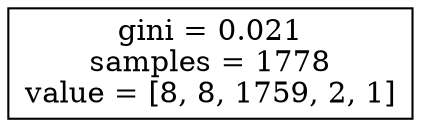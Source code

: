 digraph Tree {
node [shape=box] ;
0 [label="gini = 0.021\nsamples = 1778\nvalue = [8, 8, 1759, 2, 1]"] ;
}